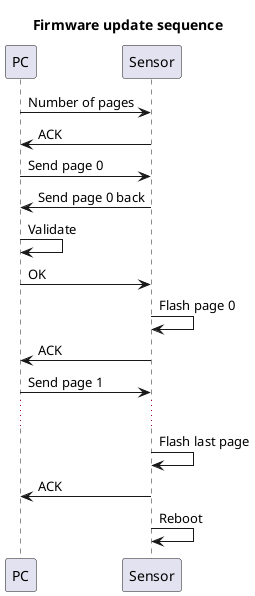 @startuml

title Firmware update sequence

PC -> Sensor: Number of pages
Sensor -> PC: ACK
PC -> Sensor: Send page 0
Sensor -> PC: Send page 0 back
PC -> PC: Validate
PC -> Sensor: OK
Sensor -> Sensor: Flash page 0
Sensor -> PC: ACK
PC -> Sensor: Send page 1
...
Sensor -> Sensor: Flash last page
Sensor -> PC: ACK
Sensor -> Sensor: Reboot

@enduml
